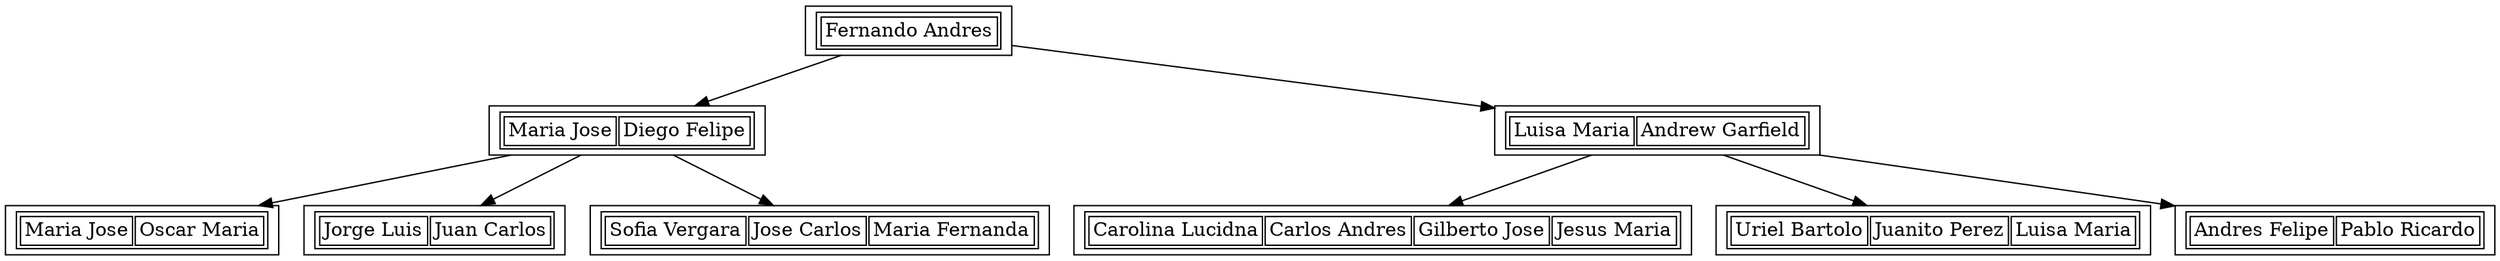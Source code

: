 digraph clients {
node_81 [label=<<TABLE><TR><TD>Fernando Andres</TD></TR></TABLE>>, shape="record"];
node_16 [label=<<TABLE><TR><TD>Maria Jose</TD><TD>Diego Felipe</TD></TR></TABLE>>, shape="record"];
node_3 [label=<<TABLE><TR><TD>Maria Jose</TD><TD>Oscar Maria</TD></TR></TABLE>>, shape="record"];
node_16 -> node_3 ;
node_79 [label=<<TABLE><TR><TD>Jorge Luis</TD><TD>Juan Carlos</TD></TR></TABLE>>, shape="record"];
node_16 -> node_79 ;
node_14 [label=<<TABLE><TR><TD>Sofia Vergara</TD><TD>Jose Carlos</TD><TD>Maria Fernanda</TD></TR></TABLE>>, shape="record"];
node_16 -> node_14 ;
node_81 -> node_16 ;
node_78 [label=<<TABLE><TR><TD>Luisa Maria</TD><TD>Andrew Garfield</TD></TR></TABLE>>, shape="record"];
node_43 [label=<<TABLE><TR><TD>Carolina Lucidna</TD><TD>Carlos Andres</TD><TD>Gilberto Jose</TD><TD>Jesus Maria</TD></TR></TABLE>>, shape="record"];
node_78 -> node_43 ;
node_27 [label=<<TABLE><TR><TD>Uriel Bartolo</TD><TD>Juanito Perez</TD><TD>Luisa Maria</TD></TR></TABLE>>, shape="record"];
node_78 -> node_27 ;
node_55 [label=<<TABLE><TR><TD>Andres Felipe</TD><TD>Pablo Ricardo</TD></TR></TABLE>>, shape="record"];
node_78 -> node_55 ;
node_81 -> node_78 ;
}
